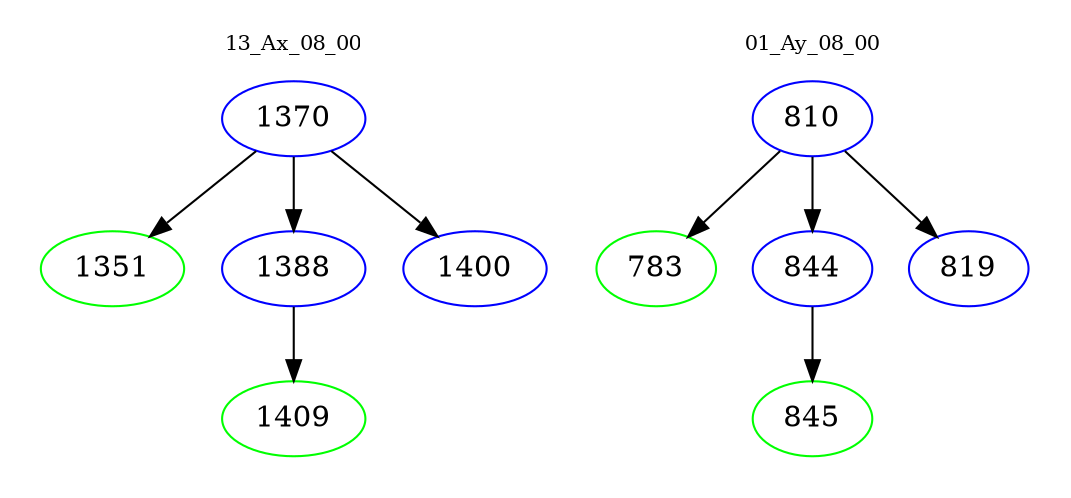 digraph{
subgraph cluster_0 {
color = white
label = "13_Ax_08_00";
fontsize=10;
T0_1370 [label="1370", color="blue"]
T0_1370 -> T0_1351 [color="black"]
T0_1351 [label="1351", color="green"]
T0_1370 -> T0_1388 [color="black"]
T0_1388 [label="1388", color="blue"]
T0_1388 -> T0_1409 [color="black"]
T0_1409 [label="1409", color="green"]
T0_1370 -> T0_1400 [color="black"]
T0_1400 [label="1400", color="blue"]
}
subgraph cluster_1 {
color = white
label = "01_Ay_08_00";
fontsize=10;
T1_810 [label="810", color="blue"]
T1_810 -> T1_783 [color="black"]
T1_783 [label="783", color="green"]
T1_810 -> T1_844 [color="black"]
T1_844 [label="844", color="blue"]
T1_844 -> T1_845 [color="black"]
T1_845 [label="845", color="green"]
T1_810 -> T1_819 [color="black"]
T1_819 [label="819", color="blue"]
}
}
